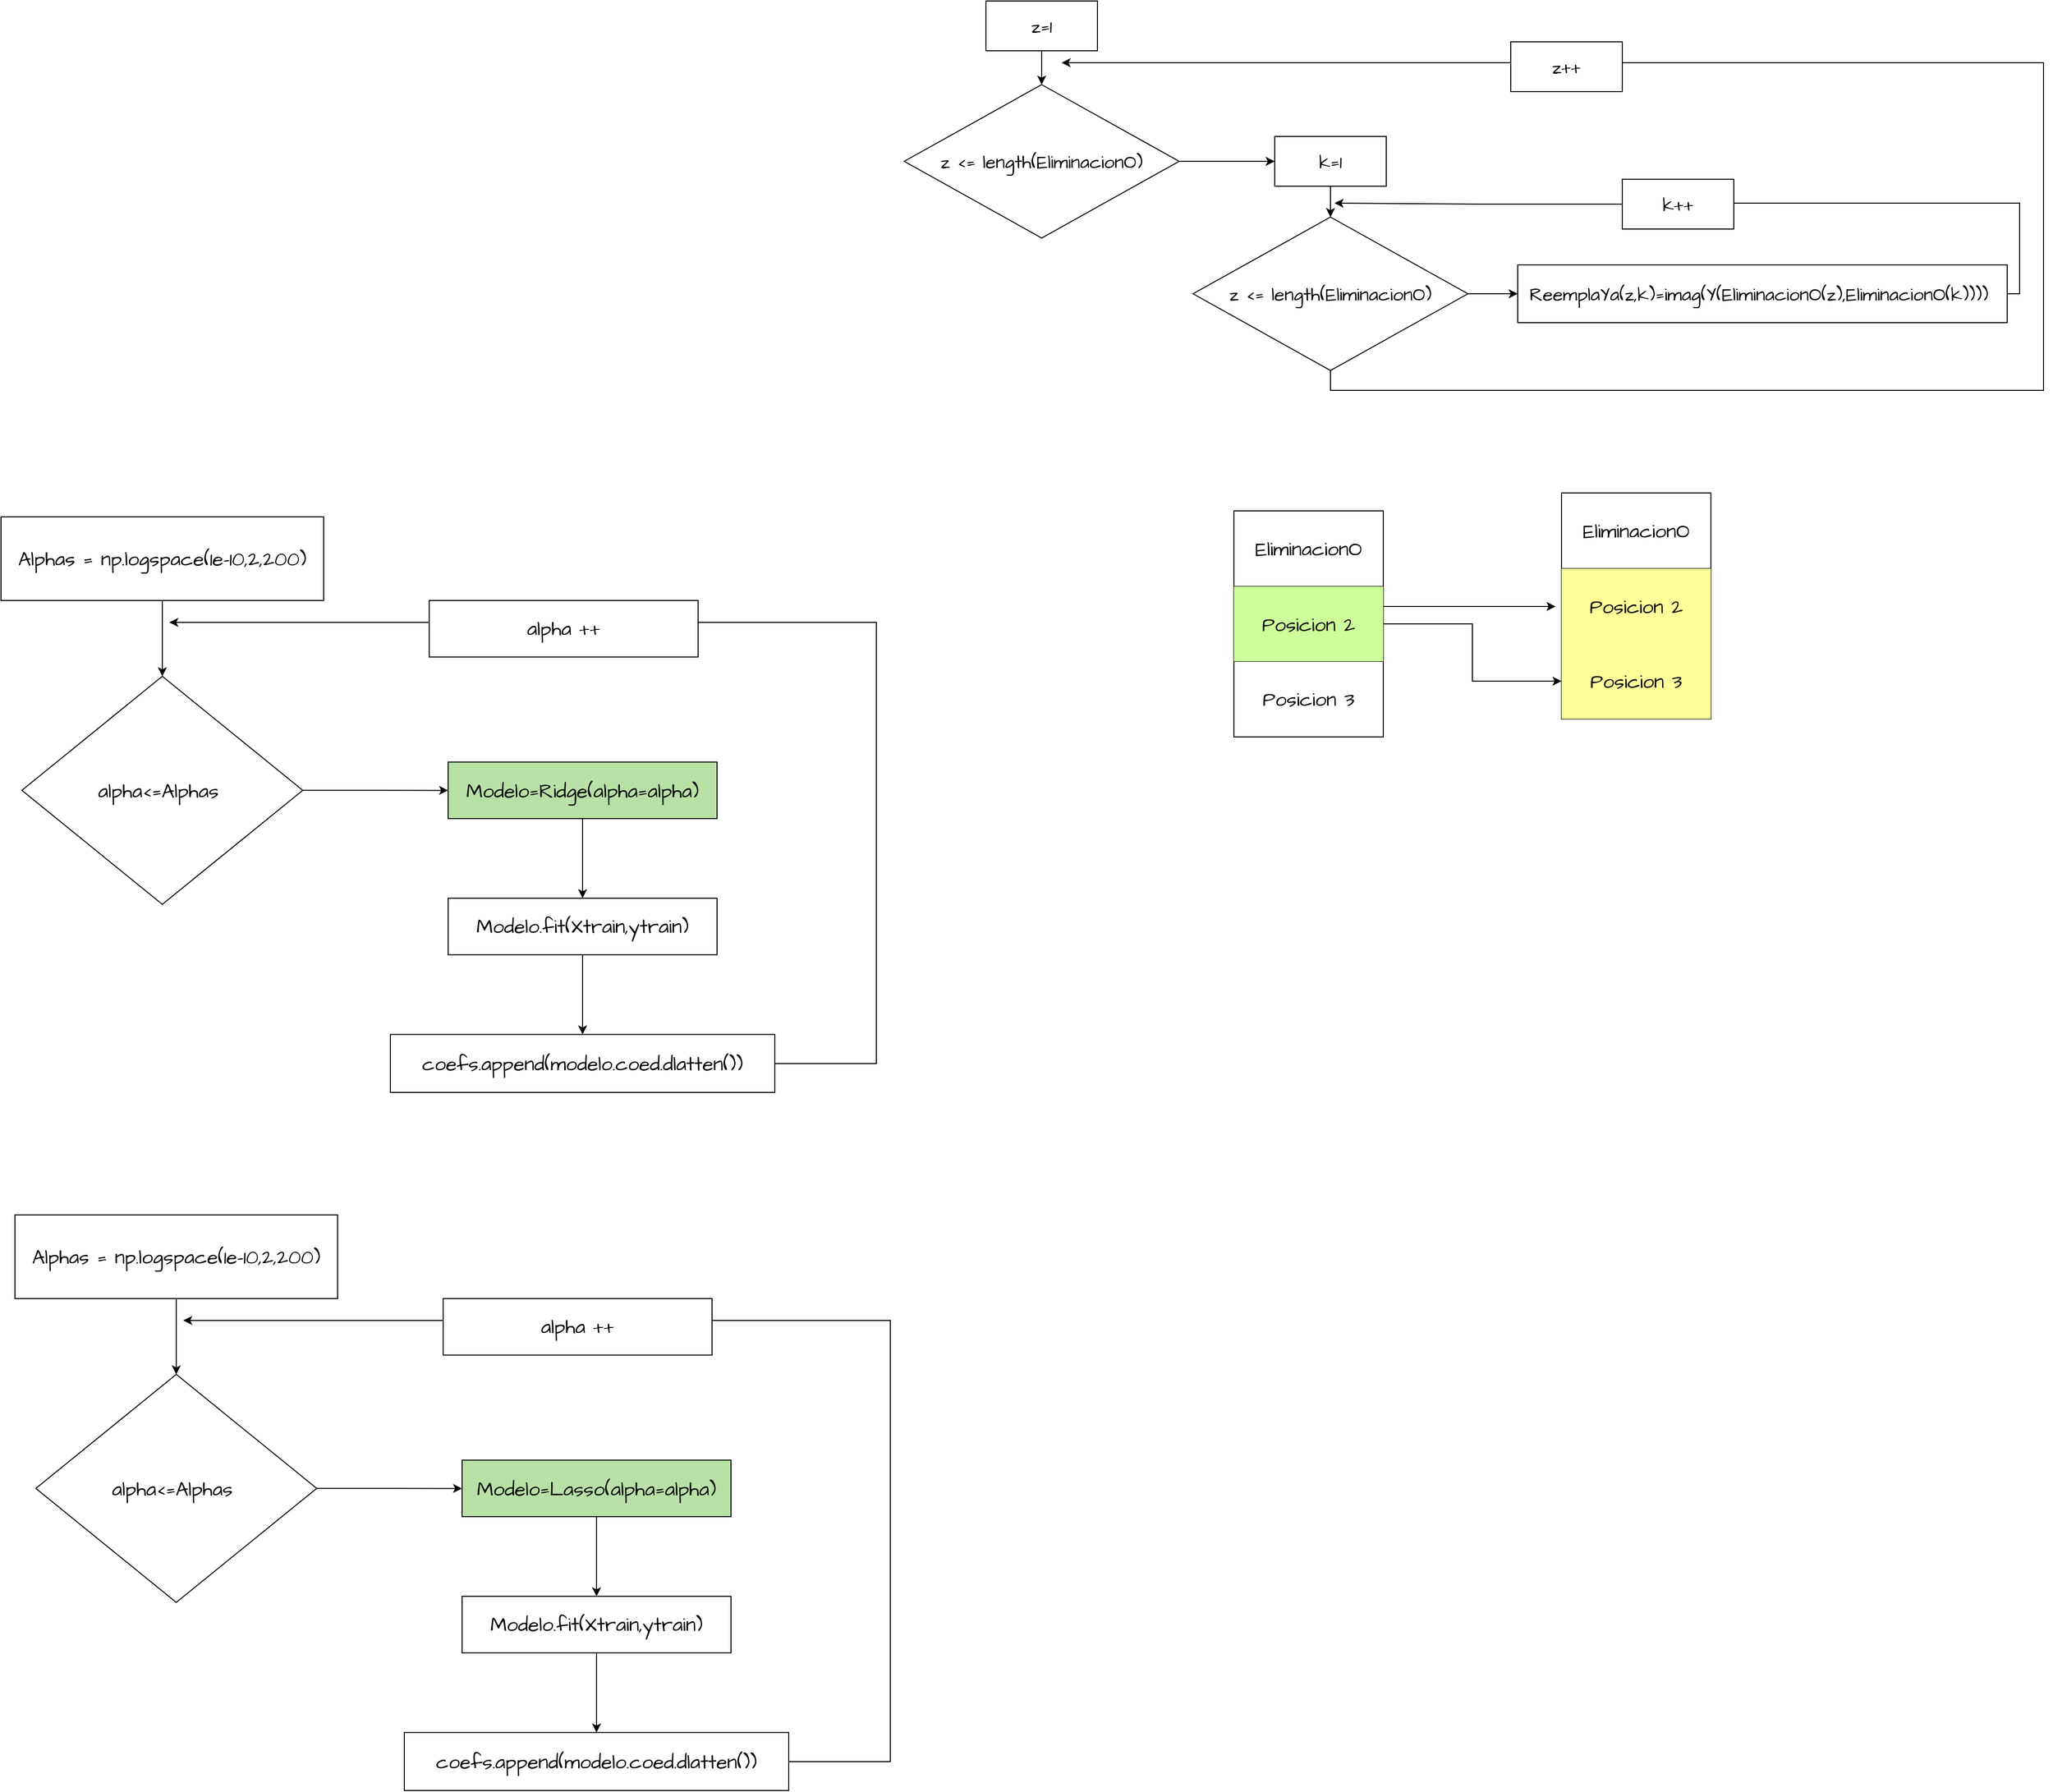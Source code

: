 <mxfile version="15.5.0" type="device"><diagram id="GipD0YKf9PQxkjMr6VPp" name="Page-1"><mxGraphModel dx="1968" dy="1604" grid="0" gridSize="10" guides="1" tooltips="1" connect="1" arrows="1" fold="1" page="0" pageScale="1" pageWidth="827" pageHeight="1169" math="0" shadow="0"><root><mxCell id="0"/><mxCell id="1" parent="0"/><mxCell id="_jYApBwnjolOu9Yf1M7S-251" value="&lt;span style=&quot;color: rgba(0 , 0 , 0 , 0) ; font-family: monospace ; font-size: 0px&quot;&gt;%3CmxGraphModel%3E%3Croot%3E%3CmxCell%20id%3D%220%22%2F%3E%3CmxCell%20id%3D%221%22%20parent%3D%220%22%2F%3E%3CmxCell%20id%3D%222%22%20value%3D%22%22%20style%3D%22edgeStyle%3DorthogonalEdgeStyle%3Brounded%3D0%3BorthogonalLoop%3D1%3BjettySize%3Dauto%3Bhtml%3D1%3BfontFamily%3DArchitects%20Daughter%3BfontSource%3Dhttps%253A%252F%252Ffonts.googleapis.com%252Fcss%253Ffamily%253DArchitects%252BDaughter%3BfontSize%3D20%3B%22%20edge%3D%221%22%20source%3D%223%22%20target%3D%225%22%20parent%3D%221%22%3E%3CmxGeometry%20relative%3D%221%22%20as%3D%22geometry%22%2F%3E%3C%2FmxCell%3E%3CmxCell%20id%3D%223%22%20value%3D%22%26lt%3Bspan%20style%3D%26quot%3Bfont-size%3A%2014pt%20%3B%20line-height%3A%20107%25%20%3B%20font-family%3A%20%26amp%3B%2334%3Barchitects%20daughter%26amp%3B%2334%3B%20%2C%20serif%26quot%3B%26gt%3Bz%3D1%26lt%3B%2Fspan%26gt%3B%22%20style%3D%22rounded%3D0%3BwhiteSpace%3Dwrap%3Bhtml%3D1%3BfontFamily%3DArchitects%20Daughter%3BfontSource%3Dhttps%253A%252F%252Ffonts.googleapis.com%252Fcss%253Ffamily%253DArchitects%252BDaughter%3BfontSize%3D20%3BfillColor%3D%23FFFFFF%3B%22%20vertex%3D%221%22%20parent%3D%221%22%3E%3CmxGeometry%20x%3D%2214%22%20y%3D%22498%22%20width%3D%22112%22%20height%3D%2250%22%20as%3D%22geometry%22%2F%3E%3C%2FmxCell%3E%3CmxCell%20id%3D%224%22%20value%3D%22%22%20style%3D%22edgeStyle%3DorthogonalEdgeStyle%3Brounded%3D0%3BorthogonalLoop%3D1%3BjettySize%3Dauto%3Bhtml%3D1%3BfontFamily%3DArchitects%20Daughter%3BfontSource%3Dhttps%253A%252F%252Ffonts.googleapis.com%252Fcss%253Ffamily%253DArchitects%252BDaughter%3BfontSize%3D20%3B%22%20edge%3D%221%22%20source%3D%225%22%20target%3D%227%22%20parent%3D%221%22%3E%3CmxGeometry%20relative%3D%221%22%20as%3D%22geometry%22%2F%3E%3C%2FmxCell%3E%3CmxCell%20id%3D%225%22%20value%3D%22%26lt%3Bspan%20style%3D%26quot%3Bfont-size%3A%2014pt%20%3B%20line-height%3A%20107%25%20%3B%20font-family%3A%20%26amp%3B%2334%3Barchitects%20daughter%26amp%3B%2334%3B%20%2C%20serif%26quot%3B%26gt%3Bz%20%26amp%3Blt%3B%3D%20length(EliminacionO)%26lt%3B%2Fspan%26gt%3B%22%20style%3D%22rhombus%3BwhiteSpace%3Dwrap%3Bhtml%3D1%3Brounded%3D0%3BfontFamily%3DArchitects%20Daughter%3BfontSource%3Dhttps%253A%252F%252Ffonts.googleapis.com%252Fcss%253Ffamily%253DArchitects%252BDaughter%3BfontSize%3D20%3BfillColor%3D%23FFFFFF%3B%22%20vertex%3D%221%22%20parent%3D%221%22%3E%3CmxGeometry%20x%3D%22-68%22%20y%3D%22582%22%20width%3D%22276%22%20height%3D%22154%22%20as%3D%22geometry%22%2F%3E%3C%2FmxCell%3E%3CmxCell%20id%3D%226%22%20value%3D%22%22%20style%3D%22edgeStyle%3DorthogonalEdgeStyle%3Brounded%3D0%3BorthogonalLoop%3D1%3BjettySize%3Dauto%3Bhtml%3D1%3BfontFamily%3DArchitects%20Daughter%3BfontSource%3Dhttps%253A%252F%252Ffonts.googleapis.com%252Fcss%253Ffamily%253DArchitects%252BDaughter%3BfontSize%3D20%3B%22%20edge%3D%221%22%20source%3D%227%22%20target%3D%2210%22%20parent%3D%221%22%3E%3CmxGeometry%20relative%3D%221%22%20as%3D%22geometry%22%2F%3E%3C%2FmxCell%3E%3CmxCell%20id%3D%227%22%20value%3D%22%26lt%3Bspan%20style%3D%26quot%3Bfont-size%3A%2014pt%20%3B%20line-height%3A%20107%25%20%3B%20font-family%3A%20%26amp%3B%2334%3Barchitects%20daughter%26amp%3B%2334%3B%20%2C%20serif%26quot%3B%26gt%3Bk%3D1%26lt%3B%2Fspan%26gt%3B%22%20style%3D%22rounded%3D0%3BwhiteSpace%3Dwrap%3Bhtml%3D1%3BfontFamily%3DArchitects%20Daughter%3BfontSource%3Dhttps%253A%252F%252Ffonts.googleapis.com%252Fcss%253Ffamily%253DArchitects%252BDaughter%3BfontSize%3D20%3BfillColor%3D%23FFFFFF%3B%22%20vertex%3D%221%22%20parent%3D%221%22%3E%3CmxGeometry%20x%3D%22304%22%20y%3D%22634%22%20width%3D%22112%22%20height%3D%2250%22%20as%3D%22geometry%22%2F%3E%3C%2FmxCell%3E%3CmxCell%20id%3D%228%22%20value%3D%22%22%20style%3D%22edgeStyle%3DorthogonalEdgeStyle%3Brounded%3D0%3BorthogonalLoop%3D1%3BjettySize%3Dauto%3Bhtml%3D1%3BfontFamily%3DArchitects%20Daughter%3BfontSource%3Dhttps%253A%252F%252Ffonts.googleapis.com%252Fcss%253Ffamily%253DArchitects%252BDaughter%3BfontSize%3D20%3B%22%20edge%3D%221%22%20source%3D%2210%22%20target%3D%2212%22%20parent%3D%221%22%3E%3CmxGeometry%20relative%3D%221%22%20as%3D%22geometry%22%2F%3E%3C%2FmxCell%3E%3CmxCell%20id%3D%229%22%20style%3D%22edgeStyle%3DorthogonalEdgeStyle%3Brounded%3D0%3BorthogonalLoop%3D1%3BjettySize%3Dauto%3Bhtml%3D1%3BfontFamily%3DArchitects%20Daughter%3BfontSource%3Dhttps%253A%252F%252Ffonts.googleapis.com%252Fcss%253Ffamily%253DArchitects%252BDaughter%3BfontSize%3D20%3B%22%20edge%3D%221%22%20source%3D%2210%22%20parent%3D%221%22%3E%3CmxGeometry%20relative%3D%221%22%20as%3D%22geometry%22%3E%3CmxPoint%20x%3D%2290%22%20y%3D%22560%22%20as%3D%22targetPoint%22%2F%3E%3CArray%20as%3D%22points%22%3E%3CmxPoint%20x%3D%22360%22%20y%3D%22889%22%2F%3E%3CmxPoint%20x%3D%221125%22%20y%3D%22889%22%2F%3E%3CmxPoint%20x%3D%221125%22%20y%3D%22560%22%2F%3E%3C%2FArray%3E%3C%2FmxGeometry%3E%3C%2FmxCell%3E%3CmxCell%20id%3D%2210%22%20value%3D%22%26lt%3Bspan%20style%3D%26quot%3Bfont-size%3A%2014pt%20%3B%20line-height%3A%20107%25%20%3B%20font-family%3A%20%26amp%3B%2334%3Barchitects%20daughter%26amp%3B%2334%3B%20%2C%20serif%26quot%3B%26gt%3Bz%20%26amp%3Blt%3B%3D%20length(EliminacionO)%26lt%3B%2Fspan%26gt%3B%22%20style%3D%22rhombus%3BwhiteSpace%3Dwrap%3Bhtml%3D1%3Brounded%3D0%3BfontFamily%3DArchitects%20Daughter%3BfontSource%3Dhttps%253A%252F%252Ffonts.googleapis.com%252Fcss%253Ffamily%253DArchitects%252BDaughter%3BfontSize%3D20%3BfillColor%3D%23FFFFFF%3B%22%20vertex%3D%221%22%20parent%3D%221%22%3E%3CmxGeometry%20x%3D%22222%22%20y%3D%22715%22%20width%3D%22276%22%20height%3D%22154%22%20as%3D%22geometry%22%2F%3E%3C%2FmxCell%3E%3CmxCell%20id%3D%2211%22%20style%3D%22edgeStyle%3DorthogonalEdgeStyle%3Brounded%3D0%3BorthogonalLoop%3D1%3BjettySize%3Dauto%3Bhtml%3D1%3BfontFamily%3DArchitects%20Daughter%3BfontSource%3Dhttps%253A%252F%252Ffonts.googleapis.com%252Fcss%253Ffamily%253DArchitects%252BDaughter%3BfontSize%3D20%3BstartArrow%3Dnone%3B%22%20edge%3D%221%22%20source%3D%2213%22%20parent%3D%221%22%3E%3CmxGeometry%20relative%3D%221%22%20as%3D%22geometry%22%3E%3CmxPoint%20x%3D%22364%22%20y%3D%22701%22%20as%3D%22targetPoint%22%2F%3E%3CArray%20as%3D%22points%22%2F%3E%3C%2FmxGeometry%3E%3C%2FmxCell%3E%3CmxCell%20id%3D%2212%22%20value%3D%22%26lt%3Bspan%20style%3D%26quot%3Bfont-size%3A%2014pt%20%3B%20line-height%3A%20107%25%20%3B%20font-family%3A%20%26amp%3B%2334%3Barchitects%20daughter%26amp%3B%2334%3B%20%2C%20serif%26quot%3B%26gt%3BReemplaYa(z%2Ck)%3D%26lt%3B%2Fspan%26gt%3B%26lt%3Bspan%20style%3D%26quot%3Bfont-size%3A%2014pt%20%3B%20line-height%3A%20107%25%20%3B%20font-family%3A%20%26amp%3B%2334%3Barchitects%20daughter%26amp%3B%2334%3B%20%2C%20serif%26quot%3B%26gt%3Bimag(Y(EliminacionO(z)%2CEliminacionO(k))))%26amp%3Bnbsp%3B%26lt%3B%2Fspan%26gt%3B%22%20style%3D%22rounded%3D0%3BwhiteSpace%3Dwrap%3Bhtml%3D1%3BfontFamily%3DArchitects%20Daughter%3BfontSource%3Dhttps%253A%252F%252Ffonts.googleapis.com%252Fcss%253Ffamily%253DArchitects%252BDaughter%3BfontSize%3D20%3BfillColor%3D%23FFFFFF%3B%22%20vertex%3D%221%22%20parent%3D%221%22%3E%3CmxGeometry%20x%3D%22548%22%20y%3D%22763%22%20width%3D%22491.5%22%20height%3D%2258%22%20as%3D%22geometry%22%2F%3E%3C%2FmxCell%3E%3CmxCell%20id%3D%2213%22%20value%3D%22%26lt%3Bspan%20style%3D%26quot%3Bfont-size%3A%2014pt%20%3B%20line-height%3A%20107%25%20%3B%20font-family%3A%20%26amp%3B%2334%3Barchitects%20daughter%26amp%3B%2334%3B%20%2C%20serif%26quot%3B%26gt%3Bk%2B%2B%26lt%3B%2Fspan%26gt%3B%22%20style%3D%22rounded%3D0%3BwhiteSpace%3Dwrap%3Bhtml%3D1%3BfontFamily%3DArchitects%20Daughter%3BfontSource%3Dhttps%253A%252F%252Ffonts.googleapis.com%252Fcss%253Ffamily%253DArchitects%252BDaughter%3BfontSize%3D20%3BfillColor%3D%23FFFFFF%3B%22%20vertex%3D%221%22%20parent%3D%221%22%3E%3CmxGeometry%20x%3D%22653%22%20y%3D%22677%22%20width%3D%22112%22%20height%3D%2250%22%20as%3D%22geometry%22%2F%3E%3C%2FmxCell%3E%3CmxCell%20id%3D%2214%22%20value%3D%22%22%20style%3D%22edgeStyle%3DorthogonalEdgeStyle%3Brounded%3D0%3BorthogonalLoop%3D1%3BjettySize%3Dauto%3Bhtml%3D1%3BfontFamily%3DArchitects%20Daughter%3BfontSource%3Dhttps%253A%252F%252Ffonts.googleapis.com%252Fcss%253Ffamily%253DArchitects%252BDaughter%3BfontSize%3D20%3BendArrow%3Dnone%3B%22%20edge%3D%221%22%20source%3D%2212%22%20target%3D%2213%22%20parent%3D%221%22%3E%3CmxGeometry%20relative%3D%221%22%20as%3D%22geometry%22%3E%3CmxPoint%20x%3D%22364%22%20y%3D%22701%22%20as%3D%22targetPoint%22%2F%3E%3CmxPoint%20x%3D%221039.5%22%20y%3D%22792%22%20as%3D%22sourcePoint%22%2F%3E%3CArray%20as%3D%22points%22%3E%3CmxPoint%20x%3D%221086%22%20y%3D%22792%22%2F%3E%3CmxPoint%20x%3D%221086%22%20y%3D%22701%22%2F%3E%3C%2FArray%3E%3C%2FmxGeometry%3E%3C%2FmxCell%3E%3CmxCell%20id%3D%2215%22%20value%3D%22%26lt%3Bspan%20style%3D%26quot%3Bfont-size%3A%2014pt%20%3B%20line-height%3A%20107%25%20%3B%20font-family%3A%20%26amp%3B%2334%3Barchitects%20daughter%26amp%3B%2334%3B%20%2C%20serif%26quot%3B%26gt%3Bz%2B%2B%26lt%3B%2Fspan%26gt%3B%22%20style%3D%22rounded%3D0%3BwhiteSpace%3Dwrap%3Bhtml%3D1%3BfontFamily%3DArchitects%20Daughter%3BfontSource%3Dhttps%253A%252F%252Ffonts.googleapis.com%252Fcss%253Ffamily%253DArchitects%252BDaughter%3BfontSize%3D20%3BfillColor%3D%23FFFFFF%3B%22%20vertex%3D%221%22%20parent%3D%221%22%3E%3CmxGeometry%20x%3D%22541%22%20y%3D%22539%22%20width%3D%22112%22%20height%3D%2250%22%20as%3D%22geometry%22%2F%3E%3C%2FmxCell%3E%3CmxCell%20id%3D%2216%22%20value%3D%22%22%20style%3D%22shape%3Dtable%3BstartSize%3D0%3Bcontainer%3D1%3Bcollapsible%3D0%3BchildLayout%3DtableLayout%3BfontFamily%3DArchitects%20Daughter%3BfontSource%3Dhttps%253A%252F%252Ffonts.googleapis.com%252Fcss%253Ffamily%253DArchitects%252BDaughter%3BfontSize%3D20%3BfillColor%3D%23FFFFFF%3B%22%20vertex%3D%221%22%20parent%3D%221%22%3E%3CmxGeometry%20x%3D%22-140%22%20y%3D%22880%22%20width%3D%22150%22%20height%3D%22227%22%20as%3D%22geometry%22%2F%3E%3C%2FmxCell%3E%3CmxCell%20id%3D%2217%22%20value%3D%22%22%20style%3D%22shape%3DpartialRectangle%3Bcollapsible%3D0%3BdropTarget%3D0%3BpointerEvents%3D0%3BfillColor%3Dnone%3Btop%3D0%3Bleft%3D0%3Bbottom%3D0%3Bright%3D0%3Bpoints%3D%5B%5B0%2C0.5%5D%2C%5B1%2C0.5%5D%5D%3BportConstraint%3Deastwest%3BfontFamily%3DArchitects%20Daughter%3BfontSource%3Dhttps%253A%252F%252Ffonts.googleapis.com%252Fcss%253Ffamily%253DArchitects%252BDaughter%3BfontSize%3D20%3B%22%20vertex%3D%221%22%20parent%3D%2216%22%3E%3CmxGeometry%20width%3D%22150%22%20height%3D%2276%22%20as%3D%22geometry%22%2F%3E%3C%2FmxCell%3E%3CmxCell%20id%3D%2218%22%20value%3D%22EliminacionO%22%20style%3D%22shape%3DpartialRectangle%3Bhtml%3D1%3BwhiteSpace%3Dwrap%3Bconnectable%3D0%3Boverflow%3Dhidden%3BfillColor%3Dnone%3Btop%3D0%3Bleft%3D0%3Bbottom%3D0%3Bright%3D0%3BpointerEvents%3D1%3BfontFamily%3DArchitects%20Daughter%3BfontSource%3Dhttps%253A%252F%252Ffonts.googleapis.com%252Fcss%253Ffamily%253DArchitects%252BDaughter%3BfontSize%3D20%3B%22%20vertex%3D%221%22%20parent%3D%2217%22%3E%3CmxGeometry%20width%3D%22150%22%20height%3D%2276%22%20as%3D%22geometry%22%3E%3CmxRectangle%20width%3D%22150%22%20height%3D%2276%22%20as%3D%22alternateBounds%22%2F%3E%3C%2FmxGeometry%3E%3C%2FmxCell%3E%3CmxCell%20id%3D%2219%22%20value%3D%22%22%20style%3D%22shape%3DpartialRectangle%3Bcollapsible%3D0%3BdropTarget%3D0%3BpointerEvents%3D0%3BfillColor%3Dnone%3Btop%3D0%3Bleft%3D0%3Bbottom%3D0%3Bright%3D0%3Bpoints%3D%5B%5B0%2C0.5%5D%2C%5B1%2C0.5%5D%5D%3BportConstraint%3Deastwest%3BfontFamily%3DArchitects%20Daughter%3BfontSource%3Dhttps%253A%252F%252Ffonts.googleapis.com%252Fcss%253Ffamily%253DArchitects%252BDaughter%3BfontSize%3D20%3B%22%20vertex%3D%221%22%20parent%3D%2216%22%3E%3CmxGeometry%20y%3D%2276%22%20width%3D%22150%22%20height%3D%2275%22%20as%3D%22geometry%22%2F%3E%3C%2FmxCell%3E%3CmxCell%20id%3D%2220%22%20value%3D%22Posicion%202%22%20style%3D%22shape%3DpartialRectangle%3Bhtml%3D1%3BwhiteSpace%3Dwrap%3Bconnectable%3D0%3Boverflow%3Dhidden%3BfillColor%3Dnone%3Btop%3D0%3Bleft%3D0%3Bbottom%3D0%3Bright%3D0%3BpointerEvents%3D1%3BfontFamily%3DArchitects%20Daughter%3BfontSource%3Dhttps%253A%252F%252Ffonts.googleapis.com%252Fcss%253Ffamily%253DArchitects%252BDaughter%3BfontSize%3D20%3B%22%20vertex%3D%221%22%20parent%3D%2219%22%3E%3CmxGeometry%20width%3D%22150%22%20height%3D%2275%22%20as%3D%22geometry%22%3E%3CmxRectangle%20width%3D%22150%22%20height%3D%2275%22%20as%3D%22alternateBounds%22%2F%3E%3C%2FmxGeometry%3E%3C%2FmxCell%3E%3CmxCell%20id%3D%2221%22%20value%3D%22%22%20style%3D%22shape%3DpartialRectangle%3Bcollapsible%3D0%3BdropTarget%3D0%3BpointerEvents%3D0%3BfillColor%3Dnone%3Btop%3D0%3Bleft%3D0%3Bbottom%3D0%3Bright%3D0%3Bpoints%3D%5B%5B0%2C0.5%5D%2C%5B1%2C0.5%5D%5D%3BportConstraint%3Deastwest%3BfontFamily%3DArchitects%20Daughter%3BfontSource%3Dhttps%253A%252F%252Ffonts.googleapis.com%252Fcss%253Ffamily%253DArchitects%252BDaughter%3BfontSize%3D20%3B%22%20vertex%3D%221%22%20parent%3D%2216%22%3E%3CmxGeometry%20y%3D%22151%22%20width%3D%22150%22%20height%3D%2276%22%20as%3D%22geometry%22%2F%3E%3C%2FmxCell%3E%3CmxCell%20id%3D%2222%22%20value%3D%22%26lt%3Bspan%26gt%3BPosicion%203%26lt%3B%2Fspan%26gt%3B%22%20style%3D%22shape%3DpartialRectangle%3Bhtml%3D1%3BwhiteSpace%3Dwrap%3Bconnectable%3D0%3Boverflow%3Dhidden%3BfillColor%3Dnone%3Btop%3D0%3Bleft%3D0%3Bbottom%3D0%3Bright%3D0%3BpointerEvents%3D1%3BfontFamily%3DArchitects%20Daughter%3BfontSource%3Dhttps%253A%252F%252Ffonts.googleapis.com%252Fcss%253Ffamily%253DArchitects%252BDaughter%3BfontSize%3D20%3B%22%20vertex%3D%221%22%20parent%3D%2221%22%3E%3CmxGeometry%20width%3D%22150%22%20height%3D%2276%22%20as%3D%22geometry%22%3E%3CmxRectangle%20width%3D%22150%22%20height%3D%2276%22%20as%3D%22alternateBounds%22%2F%3E%3C%2FmxGeometry%3E%3C%2FmxCell%3E%3CmxCell%20id%3D%2223%22%20value%3D%22%22%20style%3D%22shape%3Dtable%3BstartSize%3D0%3Bcontainer%3D1%3Bcollapsible%3D0%3BchildLayout%3DtableLayout%3BfontFamily%3DArchitects%20Daughter%3BfontSource%3Dhttps%253A%252F%252Ffonts.googleapis.com%252Fcss%253Ffamily%253DArchitects%252BDaughter%3BfontSize%3D20%3BfillColor%3D%23FFFFFF%3B%22%20vertex%3D%221%22%20parent%3D%221%22%3E%3CmxGeometry%20x%3D%22140%22%20y%3D%22880%22%20width%3D%22150%22%20height%3D%22227%22%20as%3D%22geometry%22%2F%3E%3C%2FmxCell%3E%3CmxCell%20id%3D%2224%22%20value%3D%22%22%20style%3D%22shape%3DpartialRectangle%3Bcollapsible%3D0%3BdropTarget%3D0%3BpointerEvents%3D0%3BfillColor%3Dnone%3Btop%3D0%3Bleft%3D0%3Bbottom%3D0%3Bright%3D0%3Bpoints%3D%5B%5B0%2C0.5%5D%2C%5B1%2C0.5%5D%5D%3BportConstraint%3Deastwest%3BfontFamily%3DArchitects%20Daughter%3BfontSource%3Dhttps%253A%252F%252Ffonts.googleapis.com%252Fcss%253Ffamily%253DArchitects%252BDaughter%3BfontSize%3D20%3B%22%20vertex%3D%221%22%20parent%3D%2223%22%3E%3CmxGeometry%20width%3D%22150%22%20height%3D%2276%22%20as%3D%22geometry%22%2F%3E%3C%2FmxCell%3E%3CmxCell%20id%3D%2225%22%20value%3D%22EliminacionO%22%20style%3D%22shape%3DpartialRectangle%3Bhtml%3D1%3BwhiteSpace%3Dwrap%3Bconnectable%3D0%3Boverflow%3Dhidden%3BfillColor%3Dnone%3Btop%3D0%3Bleft%3D0%3Bbottom%3D0%3Bright%3D0%3BpointerEvents%3D1%3BfontFamily%3DArchitects%20Daughter%3BfontSource%3Dhttps%253A%252F%252Ffonts.googleapis.com%252Fcss%253Ffamily%253DArchitects%252BDaughter%3BfontSize%3D20%3B%22%20vertex%3D%221%22%20parent%3D%2224%22%3E%3CmxGeometry%20width%3D%22150%22%20height%3D%2276%22%20as%3D%22geometry%22%3E%3CmxRectangle%20width%3D%22150%22%20height%3D%2276%22%20as%3D%22alternateBounds%22%2F%3E%3C%2FmxGeometry%3E%3C%2FmxCell%3E%3CmxCell%20id%3D%2226%22%20value%3D%22%22%20style%3D%22shape%3DpartialRectangle%3Bcollapsible%3D0%3BdropTarget%3D0%3BpointerEvents%3D0%3BfillColor%3Dnone%3Btop%3D0%3Bleft%3D0%3Bbottom%3D0%3Bright%3D0%3Bpoints%3D%5B%5B0%2C0.5%5D%2C%5B1%2C0.5%5D%5D%3BportConstraint%3Deastwest%3BfontFamily%3DArchitects%20Daughter%3BfontSource%3Dhttps%253A%252F%252Ffonts.googleapis.com%252Fcss%253Ffamily%253DArchitects%252BDaughter%3BfontSize%3D20%3B%22%20vertex%3D%221%22%20parent%3D%2223%22%3E%3CmxGeometry%20y%3D%2276%22%20width%3D%22150%22%20height%3D%2275%22%20as%3D%22geometry%22%2F%3E%3C%2FmxCell%3E%3CmxCell%20id%3D%2227%22%20value%3D%22Posicion%202%22%20style%3D%22shape%3DpartialRectangle%3Bhtml%3D1%3BwhiteSpace%3Dwrap%3Bconnectable%3D0%3Boverflow%3Dhidden%3BfillColor%3Dnone%3Btop%3D0%3Bleft%3D0%3Bbottom%3D0%3Bright%3D0%3BpointerEvents%3D1%3BfontFamily%3DArchitects%20Daughter%3BfontSource%3Dhttps%253A%252F%252Ffonts.googleapis.com%252Fcss%253Ffamily%253DArchitects%252BDaughter%3BfontSize%3D20%3B%22%20vertex%3D%221%22%20parent%3D%2226%22%3E%3CmxGeometry%20width%3D%22150%22%20height%3D%2275%22%20as%3D%22geometry%22%3E%3CmxRectangle%20width%3D%22150%22%20height%3D%2275%22%20as%3D%22alternateBounds%22%2F%3E%3C%2FmxGeometry%3E%3C%2FmxCell%3E%3CmxCell%20id%3D%2228%22%20value%3D%22%22%20style%3D%22shape%3DpartialRectangle%3Bcollapsible%3D0%3BdropTarget%3D0%3BpointerEvents%3D0%3BfillColor%3Dnone%3Btop%3D0%3Bleft%3D0%3Bbottom%3D0%3Bright%3D0%3Bpoints%3D%5B%5B0%2C0.5%5D%2C%5B1%2C0.5%5D%5D%3BportConstraint%3Deastwest%3BfontFamily%3DArchitects%20Daughter%3BfontSource%3Dhttps%253A%252F%252Ffonts.googleapis.com%252Fcss%253Ffamily%253DArchitects%252BDaughter%3BfontSize%3D20%3B%22%20vertex%3D%221%22%20parent%3D%2223%22%3E%3CmxGeometry%20y%3D%22151%22%20width%3D%22150%22%20height%3D%2276%22%20as%3D%22geometry%22%2F%3E%3C%2FmxCell%3E%3CmxCell%20id%3D%2229%22%20value%3D%22%26lt%3Bspan%26gt%3BPosicion%203%26lt%3B%2Fspan%26gt%3B%22%20style%3D%22shape%3DpartialRectangle%3Bhtml%3D1%3BwhiteSpace%3Dwrap%3Bconnectable%3D0%3Boverflow%3Dhidden%3BfillColor%3Dnone%3Btop%3D0%3Bleft%3D0%3Bbottom%3D0%3Bright%3D0%3BpointerEvents%3D1%3BfontFamily%3DArchitects%20Daughter%3BfontSource%3Dhttps%253A%252F%252Ffonts.googleapis.com%252Fcss%253Ffamily%253DArchitects%252BDaughter%3BfontSize%3D20%3B%22%20vertex%3D%221%22%20parent%3D%2228%22%3E%3CmxGeometry%20width%3D%22150%22%20height%3D%2276%22%20as%3D%22geometry%22%3E%3CmxRectangle%20width%3D%22150%22%20height%3D%2276%22%20as%3D%22alternateBounds%22%2F%3E%3C%2FmxGeometry%3E%3C%2FmxCell%3E%3CmxCell%20id%3D%2230%22%20style%3D%22edgeStyle%3DorthogonalEdgeStyle%3Brounded%3D0%3BorthogonalLoop%3D1%3BjettySize%3Dauto%3Bhtml%3D1%3BfontFamily%3DArchitects%20Daughter%3BfontSource%3Dhttps%253A%252F%252Ffonts.googleapis.com%252Fcss%253Ffamily%253DArchitects%252BDaughter%3BfontSize%3D20%3B%22%20edge%3D%221%22%20source%3D%2219%22%20parent%3D%221%22%3E%3CmxGeometry%20relative%3D%221%22%20as%3D%22geometry%22%3E%3CmxPoint%20x%3D%22134%22%20y%3D%22994%22%20as%3D%22targetPoint%22%2F%3E%3CArray%20as%3D%22points%22%3E%3CmxPoint%20x%3D%22134%22%20y%3D%22994%22%2F%3E%3C%2FArray%3E%3C%2FmxGeometry%3E%3C%2FmxCell%3E%3CmxCell%20id%3D%2231%22%20style%3D%22edgeStyle%3DorthogonalEdgeStyle%3Brounded%3D0%3BorthogonalLoop%3D1%3BjettySize%3Dauto%3Bhtml%3D1%3BentryX%3D0%3BentryY%3D0.5%3BentryDx%3D0%3BentryDy%3D0%3BfontFamily%3DArchitects%20Daughter%3BfontSource%3Dhttps%253A%252F%252Ffonts.googleapis.com%252Fcss%253Ffamily%253DArchitects%252BDaughter%3BfontSize%3D20%3B%22%20edge%3D%221%22%20source%3D%2219%22%20target%3D%2228%22%20parent%3D%221%22%3E%3CmxGeometry%20relative%3D%221%22%20as%3D%22geometry%22%2F%3E%3C%2FmxCell%3E%3C%2Froot%3E%3C%2FmxGraphModel%3E&lt;/span&gt;" style="text;html=1;align=center;verticalAlign=middle;resizable=0;points=[];autosize=1;strokeColor=none;fillColor=none;fontSize=20;fontFamily=Architects Daughter;" parent="1" vertex="1"><mxGeometry x="1060" y="-330" width="10" height="33" as="geometry"/></mxCell><mxCell id="_jYApBwnjolOu9Yf1M7S-252" value="" style="edgeStyle=orthogonalEdgeStyle;rounded=0;orthogonalLoop=1;jettySize=auto;html=1;fontFamily=Architects Daughter;fontSource=https%3A%2F%2Ffonts.googleapis.com%2Fcss%3Ffamily%3DArchitects%2BDaughter;fontSize=20;" parent="1" source="_jYApBwnjolOu9Yf1M7S-253" target="_jYApBwnjolOu9Yf1M7S-255" edge="1"><mxGeometry relative="1" as="geometry"/></mxCell><mxCell id="_jYApBwnjolOu9Yf1M7S-253" value="&lt;span style=&quot;font-size: 14pt ; line-height: 107% ; font-family: &amp;#34;architects daughter&amp;#34; , serif&quot;&gt;z=1&lt;/span&gt;" style="rounded=0;whiteSpace=wrap;html=1;fontFamily=Architects Daughter;fontSource=https%3A%2F%2Ffonts.googleapis.com%2Fcss%3Ffamily%3DArchitects%2BDaughter;fontSize=20;fillColor=#FFFFFF;" parent="1" vertex="1"><mxGeometry x="999" y="-507" width="112" height="50" as="geometry"/></mxCell><mxCell id="_jYApBwnjolOu9Yf1M7S-254" value="" style="edgeStyle=orthogonalEdgeStyle;rounded=0;orthogonalLoop=1;jettySize=auto;html=1;fontFamily=Architects Daughter;fontSource=https%3A%2F%2Ffonts.googleapis.com%2Fcss%3Ffamily%3DArchitects%2BDaughter;fontSize=20;" parent="1" source="_jYApBwnjolOu9Yf1M7S-255" target="_jYApBwnjolOu9Yf1M7S-257" edge="1"><mxGeometry relative="1" as="geometry"/></mxCell><mxCell id="_jYApBwnjolOu9Yf1M7S-255" value="&lt;span style=&quot;font-size: 14pt ; line-height: 107% ; font-family: &amp;#34;architects daughter&amp;#34; , serif&quot;&gt;z &amp;lt;= length(EliminacionO)&lt;/span&gt;" style="rhombus;whiteSpace=wrap;html=1;rounded=0;fontFamily=Architects Daughter;fontSource=https%3A%2F%2Ffonts.googleapis.com%2Fcss%3Ffamily%3DArchitects%2BDaughter;fontSize=20;fillColor=#FFFFFF;" parent="1" vertex="1"><mxGeometry x="917" y="-423" width="276" height="154" as="geometry"/></mxCell><mxCell id="_jYApBwnjolOu9Yf1M7S-256" value="" style="edgeStyle=orthogonalEdgeStyle;rounded=0;orthogonalLoop=1;jettySize=auto;html=1;fontFamily=Architects Daughter;fontSource=https%3A%2F%2Ffonts.googleapis.com%2Fcss%3Ffamily%3DArchitects%2BDaughter;fontSize=20;" parent="1" source="_jYApBwnjolOu9Yf1M7S-257" target="_jYApBwnjolOu9Yf1M7S-260" edge="1"><mxGeometry relative="1" as="geometry"/></mxCell><mxCell id="_jYApBwnjolOu9Yf1M7S-257" value="&lt;span style=&quot;font-size: 14pt ; line-height: 107% ; font-family: &amp;#34;architects daughter&amp;#34; , serif&quot;&gt;k=1&lt;/span&gt;" style="rounded=0;whiteSpace=wrap;html=1;fontFamily=Architects Daughter;fontSource=https%3A%2F%2Ffonts.googleapis.com%2Fcss%3Ffamily%3DArchitects%2BDaughter;fontSize=20;fillColor=#FFFFFF;" parent="1" vertex="1"><mxGeometry x="1289" y="-371" width="112" height="50" as="geometry"/></mxCell><mxCell id="_jYApBwnjolOu9Yf1M7S-258" value="" style="edgeStyle=orthogonalEdgeStyle;rounded=0;orthogonalLoop=1;jettySize=auto;html=1;fontFamily=Architects Daughter;fontSource=https%3A%2F%2Ffonts.googleapis.com%2Fcss%3Ffamily%3DArchitects%2BDaughter;fontSize=20;" parent="1" source="_jYApBwnjolOu9Yf1M7S-260" target="_jYApBwnjolOu9Yf1M7S-262" edge="1"><mxGeometry relative="1" as="geometry"/></mxCell><mxCell id="_jYApBwnjolOu9Yf1M7S-259" style="edgeStyle=orthogonalEdgeStyle;rounded=0;orthogonalLoop=1;jettySize=auto;html=1;fontFamily=Architects Daughter;fontSource=https%3A%2F%2Ffonts.googleapis.com%2Fcss%3Ffamily%3DArchitects%2BDaughter;fontSize=20;" parent="1" source="_jYApBwnjolOu9Yf1M7S-260" edge="1"><mxGeometry relative="1" as="geometry"><mxPoint x="1075" y="-445" as="targetPoint"/><Array as="points"><mxPoint x="1345" y="-116"/><mxPoint x="2061" y="-116"/><mxPoint x="2061" y="-445"/></Array></mxGeometry></mxCell><mxCell id="_jYApBwnjolOu9Yf1M7S-260" value="&lt;span style=&quot;font-size: 14pt ; line-height: 107% ; font-family: &amp;#34;architects daughter&amp;#34; , serif&quot;&gt;z &amp;lt;= length(EliminacionO)&lt;/span&gt;" style="rhombus;whiteSpace=wrap;html=1;rounded=0;fontFamily=Architects Daughter;fontSource=https%3A%2F%2Ffonts.googleapis.com%2Fcss%3Ffamily%3DArchitects%2BDaughter;fontSize=20;fillColor=#FFFFFF;" parent="1" vertex="1"><mxGeometry x="1207" y="-290" width="276" height="154" as="geometry"/></mxCell><mxCell id="_jYApBwnjolOu9Yf1M7S-261" style="edgeStyle=orthogonalEdgeStyle;rounded=0;orthogonalLoop=1;jettySize=auto;html=1;fontFamily=Architects Daughter;fontSource=https%3A%2F%2Ffonts.googleapis.com%2Fcss%3Ffamily%3DArchitects%2BDaughter;fontSize=20;startArrow=none;" parent="1" source="_jYApBwnjolOu9Yf1M7S-263" edge="1"><mxGeometry relative="1" as="geometry"><mxPoint x="1349" y="-304" as="targetPoint"/><Array as="points"/></mxGeometry></mxCell><mxCell id="_jYApBwnjolOu9Yf1M7S-262" value="&lt;span style=&quot;font-size: 14pt ; line-height: 107% ; font-family: &amp;#34;architects daughter&amp;#34; , serif&quot;&gt;ReemplaYa(z,k)=&lt;/span&gt;&lt;span style=&quot;font-size: 14pt ; line-height: 107% ; font-family: &amp;#34;architects daughter&amp;#34; , serif&quot;&gt;imag(Y(EliminacionO(z),EliminacionO(k))))&amp;nbsp;&lt;/span&gt;" style="rounded=0;whiteSpace=wrap;html=1;fontFamily=Architects Daughter;fontSource=https%3A%2F%2Ffonts.googleapis.com%2Fcss%3Ffamily%3DArchitects%2BDaughter;fontSize=20;fillColor=#FFFFFF;" parent="1" vertex="1"><mxGeometry x="1533" y="-242" width="491.5" height="58" as="geometry"/></mxCell><mxCell id="_jYApBwnjolOu9Yf1M7S-263" value="&lt;span style=&quot;font-size: 14pt ; line-height: 107% ; font-family: &amp;#34;architects daughter&amp;#34; , serif&quot;&gt;k++&lt;/span&gt;" style="rounded=0;whiteSpace=wrap;html=1;fontFamily=Architects Daughter;fontSource=https%3A%2F%2Ffonts.googleapis.com%2Fcss%3Ffamily%3DArchitects%2BDaughter;fontSize=20;fillColor=#FFFFFF;" parent="1" vertex="1"><mxGeometry x="1638" y="-328" width="112" height="50" as="geometry"/></mxCell><mxCell id="_jYApBwnjolOu9Yf1M7S-264" value="" style="edgeStyle=orthogonalEdgeStyle;rounded=0;orthogonalLoop=1;jettySize=auto;html=1;fontFamily=Architects Daughter;fontSource=https%3A%2F%2Ffonts.googleapis.com%2Fcss%3Ffamily%3DArchitects%2BDaughter;fontSize=20;endArrow=none;" parent="1" source="_jYApBwnjolOu9Yf1M7S-262" target="_jYApBwnjolOu9Yf1M7S-263" edge="1"><mxGeometry relative="1" as="geometry"><mxPoint x="1349" y="-304" as="targetPoint"/><mxPoint x="2024.5" y="-213" as="sourcePoint"/><Array as="points"><mxPoint x="2037" y="-213"/><mxPoint x="2037" y="-304"/></Array></mxGeometry></mxCell><mxCell id="_jYApBwnjolOu9Yf1M7S-265" value="&lt;span style=&quot;font-size: 14pt ; line-height: 107% ; font-family: &amp;#34;architects daughter&amp;#34; , serif&quot;&gt;z++&lt;/span&gt;" style="rounded=0;whiteSpace=wrap;html=1;fontFamily=Architects Daughter;fontSource=https%3A%2F%2Ffonts.googleapis.com%2Fcss%3Ffamily%3DArchitects%2BDaughter;fontSize=20;fillColor=#FFFFFF;" parent="1" vertex="1"><mxGeometry x="1526" y="-466" width="112" height="50" as="geometry"/></mxCell><mxCell id="_jYApBwnjolOu9Yf1M7S-266" value="" style="shape=table;startSize=0;container=1;collapsible=0;childLayout=tableLayout;fontFamily=Architects Daughter;fontSource=https%3A%2F%2Ffonts.googleapis.com%2Fcss%3Ffamily%3DArchitects%2BDaughter;fontSize=20;fillColor=#FFFFFF;" parent="1" vertex="1"><mxGeometry x="1248" y="5" width="150" height="227" as="geometry"/></mxCell><mxCell id="_jYApBwnjolOu9Yf1M7S-267" value="" style="shape=partialRectangle;collapsible=0;dropTarget=0;pointerEvents=0;fillColor=none;top=0;left=0;bottom=0;right=0;points=[[0,0.5],[1,0.5]];portConstraint=eastwest;fontFamily=Architects Daughter;fontSource=https%3A%2F%2Ffonts.googleapis.com%2Fcss%3Ffamily%3DArchitects%2BDaughter;fontSize=20;" parent="_jYApBwnjolOu9Yf1M7S-266" vertex="1"><mxGeometry width="150" height="76" as="geometry"/></mxCell><mxCell id="_jYApBwnjolOu9Yf1M7S-268" value="EliminacionO" style="shape=partialRectangle;html=1;whiteSpace=wrap;connectable=0;overflow=hidden;fillColor=none;top=0;left=0;bottom=0;right=0;pointerEvents=1;fontFamily=Architects Daughter;fontSource=https%3A%2F%2Ffonts.googleapis.com%2Fcss%3Ffamily%3DArchitects%2BDaughter;fontSize=20;" parent="_jYApBwnjolOu9Yf1M7S-267" vertex="1"><mxGeometry width="150" height="76" as="geometry"><mxRectangle width="150" height="76" as="alternateBounds"/></mxGeometry></mxCell><mxCell id="_jYApBwnjolOu9Yf1M7S-269" value="" style="shape=partialRectangle;collapsible=0;dropTarget=0;pointerEvents=0;fillColor=none;top=0;left=0;bottom=0;right=0;points=[[0,0.5],[1,0.5]];portConstraint=eastwest;fontFamily=Architects Daughter;fontSource=https%3A%2F%2Ffonts.googleapis.com%2Fcss%3Ffamily%3DArchitects%2BDaughter;fontSize=20;" parent="_jYApBwnjolOu9Yf1M7S-266" vertex="1"><mxGeometry y="76" width="150" height="75" as="geometry"/></mxCell><mxCell id="_jYApBwnjolOu9Yf1M7S-270" value="Posicion 2" style="shape=partialRectangle;html=1;whiteSpace=wrap;connectable=0;overflow=hidden;fillColor=#CCFF99;top=0;left=0;bottom=0;right=0;pointerEvents=1;fontFamily=Architects Daughter;fontSource=https%3A%2F%2Ffonts.googleapis.com%2Fcss%3Ffamily%3DArchitects%2BDaughter;fontSize=20;" parent="_jYApBwnjolOu9Yf1M7S-269" vertex="1"><mxGeometry width="150" height="75" as="geometry"><mxRectangle width="150" height="75" as="alternateBounds"/></mxGeometry></mxCell><mxCell id="_jYApBwnjolOu9Yf1M7S-271" value="" style="shape=partialRectangle;collapsible=0;dropTarget=0;pointerEvents=0;fillColor=none;top=0;left=0;bottom=0;right=0;points=[[0,0.5],[1,0.5]];portConstraint=eastwest;fontFamily=Architects Daughter;fontSource=https%3A%2F%2Ffonts.googleapis.com%2Fcss%3Ffamily%3DArchitects%2BDaughter;fontSize=20;" parent="_jYApBwnjolOu9Yf1M7S-266" vertex="1"><mxGeometry y="151" width="150" height="76" as="geometry"/></mxCell><mxCell id="_jYApBwnjolOu9Yf1M7S-272" value="&lt;span&gt;Posicion 3&lt;/span&gt;" style="shape=partialRectangle;html=1;whiteSpace=wrap;connectable=0;overflow=hidden;fillColor=none;top=0;left=0;bottom=0;right=0;pointerEvents=1;fontFamily=Architects Daughter;fontSource=https%3A%2F%2Ffonts.googleapis.com%2Fcss%3Ffamily%3DArchitects%2BDaughter;fontSize=20;" parent="_jYApBwnjolOu9Yf1M7S-271" vertex="1"><mxGeometry width="150" height="76" as="geometry"><mxRectangle width="150" height="76" as="alternateBounds"/></mxGeometry></mxCell><mxCell id="_jYApBwnjolOu9Yf1M7S-273" value="" style="shape=table;startSize=0;container=1;collapsible=0;childLayout=tableLayout;fontFamily=Architects Daughter;fontSource=https%3A%2F%2Ffonts.googleapis.com%2Fcss%3Ffamily%3DArchitects%2BDaughter;fontSize=20;fillColor=#FFFFFF;" parent="1" vertex="1"><mxGeometry x="1577" y="-13" width="150" height="227" as="geometry"/></mxCell><mxCell id="_jYApBwnjolOu9Yf1M7S-274" value="" style="shape=partialRectangle;collapsible=0;dropTarget=0;pointerEvents=0;fillColor=none;top=0;left=0;bottom=0;right=0;points=[[0,0.5],[1,0.5]];portConstraint=eastwest;fontFamily=Architects Daughter;fontSource=https%3A%2F%2Ffonts.googleapis.com%2Fcss%3Ffamily%3DArchitects%2BDaughter;fontSize=20;" parent="_jYApBwnjolOu9Yf1M7S-273" vertex="1"><mxGeometry width="150" height="76" as="geometry"/></mxCell><mxCell id="_jYApBwnjolOu9Yf1M7S-275" value="EliminacionO" style="shape=partialRectangle;html=1;whiteSpace=wrap;connectable=0;overflow=hidden;fillColor=none;top=0;left=0;bottom=0;right=0;pointerEvents=1;fontFamily=Architects Daughter;fontSource=https%3A%2F%2Ffonts.googleapis.com%2Fcss%3Ffamily%3DArchitects%2BDaughter;fontSize=20;" parent="_jYApBwnjolOu9Yf1M7S-274" vertex="1"><mxGeometry width="150" height="76" as="geometry"><mxRectangle width="150" height="76" as="alternateBounds"/></mxGeometry></mxCell><mxCell id="_jYApBwnjolOu9Yf1M7S-276" value="" style="shape=partialRectangle;collapsible=0;dropTarget=0;pointerEvents=0;fillColor=none;top=0;left=0;bottom=0;right=0;points=[[0,0.5],[1,0.5]];portConstraint=eastwest;fontFamily=Architects Daughter;fontSource=https%3A%2F%2Ffonts.googleapis.com%2Fcss%3Ffamily%3DArchitects%2BDaughter;fontSize=20;" parent="_jYApBwnjolOu9Yf1M7S-273" vertex="1"><mxGeometry y="76" width="150" height="75" as="geometry"/></mxCell><mxCell id="_jYApBwnjolOu9Yf1M7S-277" value="Posicion 2" style="shape=partialRectangle;html=1;whiteSpace=wrap;connectable=0;overflow=hidden;fillColor=#FFFF99;top=0;left=0;bottom=0;right=0;pointerEvents=1;fontFamily=Architects Daughter;fontSource=https%3A%2F%2Ffonts.googleapis.com%2Fcss%3Ffamily%3DArchitects%2BDaughter;fontSize=20;" parent="_jYApBwnjolOu9Yf1M7S-276" vertex="1"><mxGeometry width="150" height="75" as="geometry"><mxRectangle width="150" height="75" as="alternateBounds"/></mxGeometry></mxCell><mxCell id="_jYApBwnjolOu9Yf1M7S-278" value="" style="shape=partialRectangle;collapsible=0;dropTarget=0;pointerEvents=0;fillColor=none;top=0;left=0;bottom=0;right=0;points=[[0,0.5],[1,0.5]];portConstraint=eastwest;fontFamily=Architects Daughter;fontSource=https%3A%2F%2Ffonts.googleapis.com%2Fcss%3Ffamily%3DArchitects%2BDaughter;fontSize=20;" parent="_jYApBwnjolOu9Yf1M7S-273" vertex="1"><mxGeometry y="151" width="150" height="76" as="geometry"/></mxCell><mxCell id="_jYApBwnjolOu9Yf1M7S-279" value="&lt;span&gt;Posicion 3&lt;/span&gt;" style="shape=partialRectangle;html=1;whiteSpace=wrap;connectable=0;overflow=hidden;fillColor=#FFFF99;top=0;left=0;bottom=0;right=0;pointerEvents=1;fontFamily=Architects Daughter;fontSource=https%3A%2F%2Ffonts.googleapis.com%2Fcss%3Ffamily%3DArchitects%2BDaughter;fontSize=20;" parent="_jYApBwnjolOu9Yf1M7S-278" vertex="1"><mxGeometry width="150" height="76" as="geometry"><mxRectangle width="150" height="76" as="alternateBounds"/></mxGeometry></mxCell><mxCell id="_jYApBwnjolOu9Yf1M7S-280" style="edgeStyle=orthogonalEdgeStyle;rounded=0;orthogonalLoop=1;jettySize=auto;html=1;fontFamily=Architects Daughter;fontSource=https%3A%2F%2Ffonts.googleapis.com%2Fcss%3Ffamily%3DArchitects%2BDaughter;fontSize=20;" parent="1" source="_jYApBwnjolOu9Yf1M7S-269" edge="1"><mxGeometry relative="1" as="geometry"><mxPoint x="1571" y="101" as="targetPoint"/><Array as="points"><mxPoint x="1571" y="101"/></Array></mxGeometry></mxCell><mxCell id="_jYApBwnjolOu9Yf1M7S-281" style="edgeStyle=orthogonalEdgeStyle;rounded=0;orthogonalLoop=1;jettySize=auto;html=1;entryX=0;entryY=0.5;entryDx=0;entryDy=0;fontFamily=Architects Daughter;fontSource=https%3A%2F%2Ffonts.googleapis.com%2Fcss%3Ffamily%3DArchitects%2BDaughter;fontSize=20;" parent="1" source="_jYApBwnjolOu9Yf1M7S-269" target="_jYApBwnjolOu9Yf1M7S-278" edge="1"><mxGeometry relative="1" as="geometry"/></mxCell><mxCell id="Rmd8OiAnEZ1UWCeqbbG2-3" value="" style="edgeStyle=orthogonalEdgeStyle;rounded=0;orthogonalLoop=1;jettySize=auto;html=1;fontSize=20;" edge="1" parent="1" source="Rmd8OiAnEZ1UWCeqbbG2-1" target="Rmd8OiAnEZ1UWCeqbbG2-2"><mxGeometry relative="1" as="geometry"/></mxCell><mxCell id="Rmd8OiAnEZ1UWCeqbbG2-1" value="&lt;span style=&quot;font-family: &amp;#34;architects daughter&amp;#34; , serif&quot;&gt;&lt;font style=&quot;font-size: 20px&quot;&gt;Alphas = np.logspace(1e-10,2,200)&lt;/font&gt;&lt;/span&gt;&lt;span style=&quot;background-color: rgb(228 , 232 , 238) ; color: transparent ; font-family: sans-serif ; font-size: 15.569px&quot;&gt;&lt;br&gt;&lt;/span&gt;" style="rounded=0;whiteSpace=wrap;html=1;" vertex="1" parent="1"><mxGeometry x="10" y="11" width="324" height="84" as="geometry"/></mxCell><mxCell id="Rmd8OiAnEZ1UWCeqbbG2-5" value="" style="edgeStyle=orthogonalEdgeStyle;rounded=0;orthogonalLoop=1;jettySize=auto;html=1;fontSize=20;" edge="1" parent="1" source="Rmd8OiAnEZ1UWCeqbbG2-2" target="Rmd8OiAnEZ1UWCeqbbG2-4"><mxGeometry relative="1" as="geometry"/></mxCell><mxCell id="Rmd8OiAnEZ1UWCeqbbG2-2" value="&lt;span style=&quot;font-family: &amp;#34;architects daughter&amp;#34; , serif ; font-size: 20px&quot;&gt;alpha&amp;lt;=Alphas&amp;nbsp;&lt;/span&gt;" style="rhombus;whiteSpace=wrap;html=1;rounded=0;" vertex="1" parent="1"><mxGeometry x="31" y="171.13" width="282" height="229" as="geometry"/></mxCell><mxCell id="Rmd8OiAnEZ1UWCeqbbG2-7" value="" style="edgeStyle=orthogonalEdgeStyle;rounded=0;orthogonalLoop=1;jettySize=auto;html=1;fontFamily=Architects Daughter;fontSource=https%3A%2F%2Ffonts.googleapis.com%2Fcss%3Ffamily%3DArchitects%2BDaughter;fontSize=20;" edge="1" parent="1" source="Rmd8OiAnEZ1UWCeqbbG2-4" target="Rmd8OiAnEZ1UWCeqbbG2-6"><mxGeometry relative="1" as="geometry"/></mxCell><mxCell id="Rmd8OiAnEZ1UWCeqbbG2-4" value="&lt;font face=&quot;Architects Daughter&quot; data-font-src=&quot;https://fonts.googleapis.com/css?family=Architects+Daughter&quot; style=&quot;font-size: 20px&quot;&gt;Modelo=Ridge(alpha=alpha)&lt;/font&gt;" style="whiteSpace=wrap;html=1;rounded=0;fillColor=#B9E0A5;" vertex="1" parent="1"><mxGeometry x="459" y="257.25" width="270" height="56.75" as="geometry"/></mxCell><mxCell id="Rmd8OiAnEZ1UWCeqbbG2-9" value="" style="edgeStyle=orthogonalEdgeStyle;rounded=0;orthogonalLoop=1;jettySize=auto;html=1;fontFamily=Architects Daughter;fontSource=https%3A%2F%2Ffonts.googleapis.com%2Fcss%3Ffamily%3DArchitects%2BDaughter;fontSize=20;" edge="1" parent="1" source="Rmd8OiAnEZ1UWCeqbbG2-6" target="Rmd8OiAnEZ1UWCeqbbG2-8"><mxGeometry relative="1" as="geometry"/></mxCell><mxCell id="Rmd8OiAnEZ1UWCeqbbG2-6" value="&lt;font face=&quot;Architects Daughter&quot; data-font-src=&quot;https://fonts.googleapis.com/css?family=Architects+Daughter&quot; style=&quot;font-size: 20px&quot;&gt;Modelo.fit(Xtrain,ytrain)&lt;/font&gt;" style="whiteSpace=wrap;html=1;rounded=0;" vertex="1" parent="1"><mxGeometry x="459" y="394" width="270" height="56.75" as="geometry"/></mxCell><mxCell id="Rmd8OiAnEZ1UWCeqbbG2-13" style="edgeStyle=orthogonalEdgeStyle;rounded=0;orthogonalLoop=1;jettySize=auto;html=1;fontFamily=Architects Daughter;fontSource=https%3A%2F%2Ffonts.googleapis.com%2Fcss%3Ffamily%3DArchitects%2BDaughter;fontSize=20;" edge="1" parent="1" source="Rmd8OiAnEZ1UWCeqbbG2-8"><mxGeometry relative="1" as="geometry"><mxPoint x="179" y="117" as="targetPoint"/><Array as="points"><mxPoint x="889" y="560"/><mxPoint x="889" y="117"/></Array></mxGeometry></mxCell><mxCell id="Rmd8OiAnEZ1UWCeqbbG2-8" value="&lt;font face=&quot;Architects Daughter&quot; data-font-src=&quot;https://fonts.googleapis.com/css?family=Architects+Daughter&quot; style=&quot;font-size: 20px&quot;&gt;coefs.append(modelo.coed.dlatten())&lt;/font&gt;" style="whiteSpace=wrap;html=1;rounded=0;" vertex="1" parent="1"><mxGeometry x="401" y="530.75" width="386" height="58.25" as="geometry"/></mxCell><mxCell id="Rmd8OiAnEZ1UWCeqbbG2-14" value="&lt;font face=&quot;Architects Daughter&quot; data-font-src=&quot;https://fonts.googleapis.com/css?family=Architects+Daughter&quot; style=&quot;font-size: 20px&quot;&gt;alpha ++&lt;/font&gt;" style="whiteSpace=wrap;html=1;rounded=0;" vertex="1" parent="1"><mxGeometry x="440" y="95" width="270" height="56.75" as="geometry"/></mxCell><mxCell id="Rmd8OiAnEZ1UWCeqbbG2-15" value="" style="edgeStyle=orthogonalEdgeStyle;rounded=0;orthogonalLoop=1;jettySize=auto;html=1;fontSize=20;" edge="1" parent="1" source="Rmd8OiAnEZ1UWCeqbbG2-16" target="Rmd8OiAnEZ1UWCeqbbG2-18"><mxGeometry relative="1" as="geometry"/></mxCell><mxCell id="Rmd8OiAnEZ1UWCeqbbG2-16" value="&lt;span style=&quot;font-family: &amp;#34;architects daughter&amp;#34; , serif&quot;&gt;&lt;font style=&quot;font-size: 20px&quot;&gt;Alphas = np.logspace(1e-10,2,200)&lt;/font&gt;&lt;/span&gt;&lt;span style=&quot;background-color: rgb(228 , 232 , 238) ; color: transparent ; font-family: sans-serif ; font-size: 15.569px&quot;&gt;&lt;br&gt;&lt;/span&gt;" style="rounded=0;whiteSpace=wrap;html=1;" vertex="1" parent="1"><mxGeometry x="24" y="712" width="324" height="84" as="geometry"/></mxCell><mxCell id="Rmd8OiAnEZ1UWCeqbbG2-17" value="" style="edgeStyle=orthogonalEdgeStyle;rounded=0;orthogonalLoop=1;jettySize=auto;html=1;fontSize=20;" edge="1" parent="1" source="Rmd8OiAnEZ1UWCeqbbG2-18" target="Rmd8OiAnEZ1UWCeqbbG2-20"><mxGeometry relative="1" as="geometry"/></mxCell><mxCell id="Rmd8OiAnEZ1UWCeqbbG2-18" value="&lt;span style=&quot;font-family: &amp;#34;architects daughter&amp;#34; , serif ; font-size: 20px&quot;&gt;alpha&amp;lt;=Alphas&amp;nbsp;&lt;/span&gt;" style="rhombus;whiteSpace=wrap;html=1;rounded=0;" vertex="1" parent="1"><mxGeometry x="45" y="872.13" width="282" height="229" as="geometry"/></mxCell><mxCell id="Rmd8OiAnEZ1UWCeqbbG2-19" value="" style="edgeStyle=orthogonalEdgeStyle;rounded=0;orthogonalLoop=1;jettySize=auto;html=1;fontFamily=Architects Daughter;fontSource=https%3A%2F%2Ffonts.googleapis.com%2Fcss%3Ffamily%3DArchitects%2BDaughter;fontSize=20;" edge="1" parent="1" source="Rmd8OiAnEZ1UWCeqbbG2-20" target="Rmd8OiAnEZ1UWCeqbbG2-22"><mxGeometry relative="1" as="geometry"/></mxCell><mxCell id="Rmd8OiAnEZ1UWCeqbbG2-20" value="&lt;font face=&quot;Architects Daughter&quot; data-font-src=&quot;https://fonts.googleapis.com/css?family=Architects+Daughter&quot; style=&quot;font-size: 20px&quot;&gt;Modelo=Lasso(alpha=alpha)&lt;/font&gt;" style="whiteSpace=wrap;html=1;rounded=0;fillColor=#B9E0A5;" vertex="1" parent="1"><mxGeometry x="473" y="958.25" width="270" height="56.75" as="geometry"/></mxCell><mxCell id="Rmd8OiAnEZ1UWCeqbbG2-21" value="" style="edgeStyle=orthogonalEdgeStyle;rounded=0;orthogonalLoop=1;jettySize=auto;html=1;fontFamily=Architects Daughter;fontSource=https%3A%2F%2Ffonts.googleapis.com%2Fcss%3Ffamily%3DArchitects%2BDaughter;fontSize=20;" edge="1" parent="1" source="Rmd8OiAnEZ1UWCeqbbG2-22" target="Rmd8OiAnEZ1UWCeqbbG2-24"><mxGeometry relative="1" as="geometry"/></mxCell><mxCell id="Rmd8OiAnEZ1UWCeqbbG2-22" value="&lt;font face=&quot;Architects Daughter&quot; data-font-src=&quot;https://fonts.googleapis.com/css?family=Architects+Daughter&quot; style=&quot;font-size: 20px&quot;&gt;Modelo.fit(Xtrain,ytrain)&lt;/font&gt;" style="whiteSpace=wrap;html=1;rounded=0;" vertex="1" parent="1"><mxGeometry x="473" y="1095" width="270" height="56.75" as="geometry"/></mxCell><mxCell id="Rmd8OiAnEZ1UWCeqbbG2-23" style="edgeStyle=orthogonalEdgeStyle;rounded=0;orthogonalLoop=1;jettySize=auto;html=1;fontFamily=Architects Daughter;fontSource=https%3A%2F%2Ffonts.googleapis.com%2Fcss%3Ffamily%3DArchitects%2BDaughter;fontSize=20;" edge="1" parent="1" source="Rmd8OiAnEZ1UWCeqbbG2-24"><mxGeometry relative="1" as="geometry"><mxPoint x="193" y="818" as="targetPoint"/><Array as="points"><mxPoint x="903" y="1261"/><mxPoint x="903" y="818"/></Array></mxGeometry></mxCell><mxCell id="Rmd8OiAnEZ1UWCeqbbG2-24" value="&lt;font face=&quot;Architects Daughter&quot; data-font-src=&quot;https://fonts.googleapis.com/css?family=Architects+Daughter&quot; style=&quot;font-size: 20px&quot;&gt;coefs.append(modelo.coed.dlatten())&lt;/font&gt;" style="whiteSpace=wrap;html=1;rounded=0;" vertex="1" parent="1"><mxGeometry x="415" y="1231.75" width="386" height="58.25" as="geometry"/></mxCell><mxCell id="Rmd8OiAnEZ1UWCeqbbG2-25" value="&lt;font face=&quot;Architects Daughter&quot; data-font-src=&quot;https://fonts.googleapis.com/css?family=Architects+Daughter&quot; style=&quot;font-size: 20px&quot;&gt;alpha ++&lt;/font&gt;" style="whiteSpace=wrap;html=1;rounded=0;" vertex="1" parent="1"><mxGeometry x="454" y="796" width="270" height="56.75" as="geometry"/></mxCell></root></mxGraphModel></diagram></mxfile>